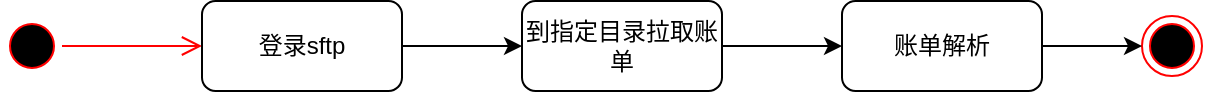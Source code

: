 <mxfile version="22.1.15" type="github">
  <diagram name="第 1 页" id="aYEVnGggJAAlPB913WUK">
    <mxGraphModel dx="1026" dy="580" grid="1" gridSize="10" guides="1" tooltips="1" connect="1" arrows="1" fold="1" page="1" pageScale="1" pageWidth="3300" pageHeight="4681" math="0" shadow="0">
      <root>
        <mxCell id="0" />
        <mxCell id="1" parent="0" />
        <mxCell id="s11_9V9qkrOpitS2UEJY-1" value="" style="ellipse;html=1;shape=endState;fillColor=#000000;strokeColor=#ff0000;" vertex="1" parent="1">
          <mxGeometry x="820" y="180" width="30" height="30" as="geometry" />
        </mxCell>
        <mxCell id="s11_9V9qkrOpitS2UEJY-2" value="" style="ellipse;html=1;shape=startState;fillColor=#000000;strokeColor=#ff0000;" vertex="1" parent="1">
          <mxGeometry x="250" y="180" width="30" height="30" as="geometry" />
        </mxCell>
        <mxCell id="s11_9V9qkrOpitS2UEJY-3" value="" style="edgeStyle=orthogonalEdgeStyle;html=1;verticalAlign=bottom;endArrow=open;endSize=8;strokeColor=#ff0000;rounded=0;" edge="1" source="s11_9V9qkrOpitS2UEJY-2" parent="1">
          <mxGeometry relative="1" as="geometry">
            <mxPoint x="350" y="195" as="targetPoint" />
          </mxGeometry>
        </mxCell>
        <mxCell id="s11_9V9qkrOpitS2UEJY-5" style="edgeStyle=orthogonalEdgeStyle;rounded=0;orthogonalLoop=1;jettySize=auto;html=1;exitX=1;exitY=0.5;exitDx=0;exitDy=0;" edge="1" parent="1" source="s11_9V9qkrOpitS2UEJY-4">
          <mxGeometry relative="1" as="geometry">
            <mxPoint x="510" y="195" as="targetPoint" />
          </mxGeometry>
        </mxCell>
        <mxCell id="s11_9V9qkrOpitS2UEJY-4" value="登录sftp" style="rounded=1;whiteSpace=wrap;html=1;" vertex="1" parent="1">
          <mxGeometry x="350" y="172.5" width="100" height="45" as="geometry" />
        </mxCell>
        <mxCell id="s11_9V9qkrOpitS2UEJY-8" style="edgeStyle=orthogonalEdgeStyle;rounded=0;orthogonalLoop=1;jettySize=auto;html=1;exitX=1;exitY=0.5;exitDx=0;exitDy=0;entryX=0;entryY=0.5;entryDx=0;entryDy=0;" edge="1" parent="1" source="s11_9V9qkrOpitS2UEJY-6" target="s11_9V9qkrOpitS2UEJY-7">
          <mxGeometry relative="1" as="geometry" />
        </mxCell>
        <mxCell id="s11_9V9qkrOpitS2UEJY-6" value="到指定目录拉取账单" style="rounded=1;whiteSpace=wrap;html=1;" vertex="1" parent="1">
          <mxGeometry x="510" y="172.5" width="100" height="45" as="geometry" />
        </mxCell>
        <mxCell id="s11_9V9qkrOpitS2UEJY-9" style="edgeStyle=orthogonalEdgeStyle;rounded=0;orthogonalLoop=1;jettySize=auto;html=1;exitX=1;exitY=0.5;exitDx=0;exitDy=0;" edge="1" parent="1" source="s11_9V9qkrOpitS2UEJY-7">
          <mxGeometry relative="1" as="geometry">
            <mxPoint x="820" y="195" as="targetPoint" />
          </mxGeometry>
        </mxCell>
        <mxCell id="s11_9V9qkrOpitS2UEJY-7" value="账单解析" style="rounded=1;whiteSpace=wrap;html=1;" vertex="1" parent="1">
          <mxGeometry x="670" y="172.5" width="100" height="45" as="geometry" />
        </mxCell>
      </root>
    </mxGraphModel>
  </diagram>
</mxfile>
